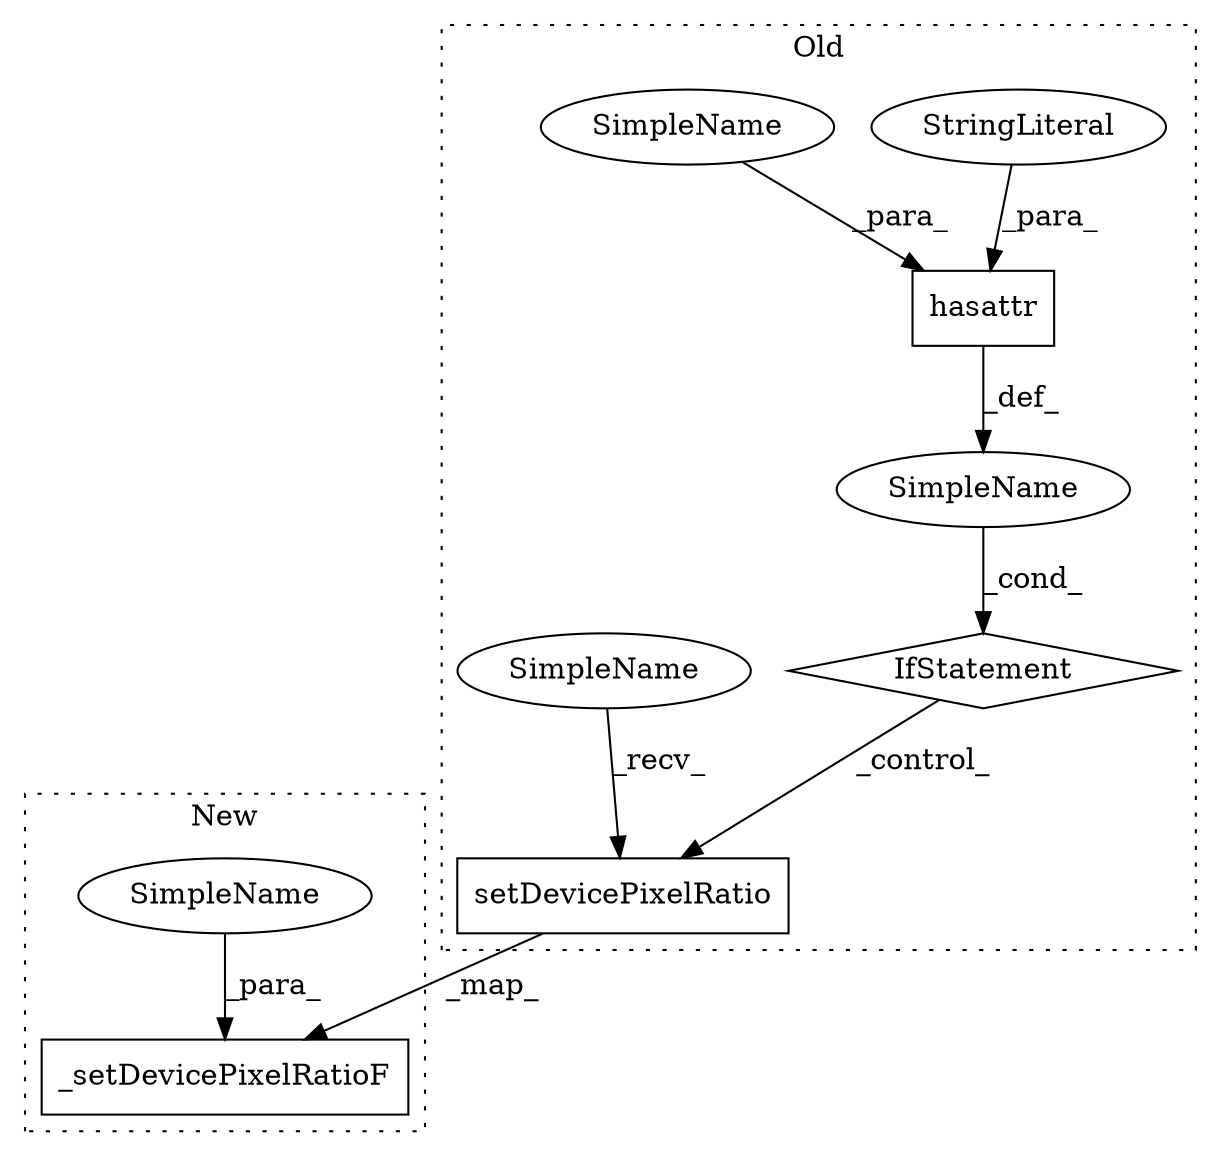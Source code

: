 digraph G {
subgraph cluster0 {
1 [label="setDevicePixelRatio" a="32" s="1640,1675" l="20,1" shape="box"];
3 [label="SimpleName" a="42" s="" l="" shape="ellipse"];
4 [label="IfStatement" a="25" s="1580,1621" l="4,2" shape="diamond"];
5 [label="hasattr" a="32" s="1584,1620" l="8,1" shape="box"];
6 [label="StringLiteral" a="45" s="1599" l="21" shape="ellipse"];
7 [label="SimpleName" a="42" s="1592" l="6" shape="ellipse"];
8 [label="SimpleName" a="42" s="1633" l="6" shape="ellipse"];
label = "Old";
style="dotted";
}
subgraph cluster1 {
2 [label="_setDevicePixelRatioF" a="32" s="1620,1664" l="22,1" shape="box"];
9 [label="SimpleName" a="42" s="1642" l="6" shape="ellipse"];
label = "New";
style="dotted";
}
1 -> 2 [label="_map_"];
3 -> 4 [label="_cond_"];
4 -> 1 [label="_control_"];
5 -> 3 [label="_def_"];
6 -> 5 [label="_para_"];
7 -> 5 [label="_para_"];
8 -> 1 [label="_recv_"];
9 -> 2 [label="_para_"];
}